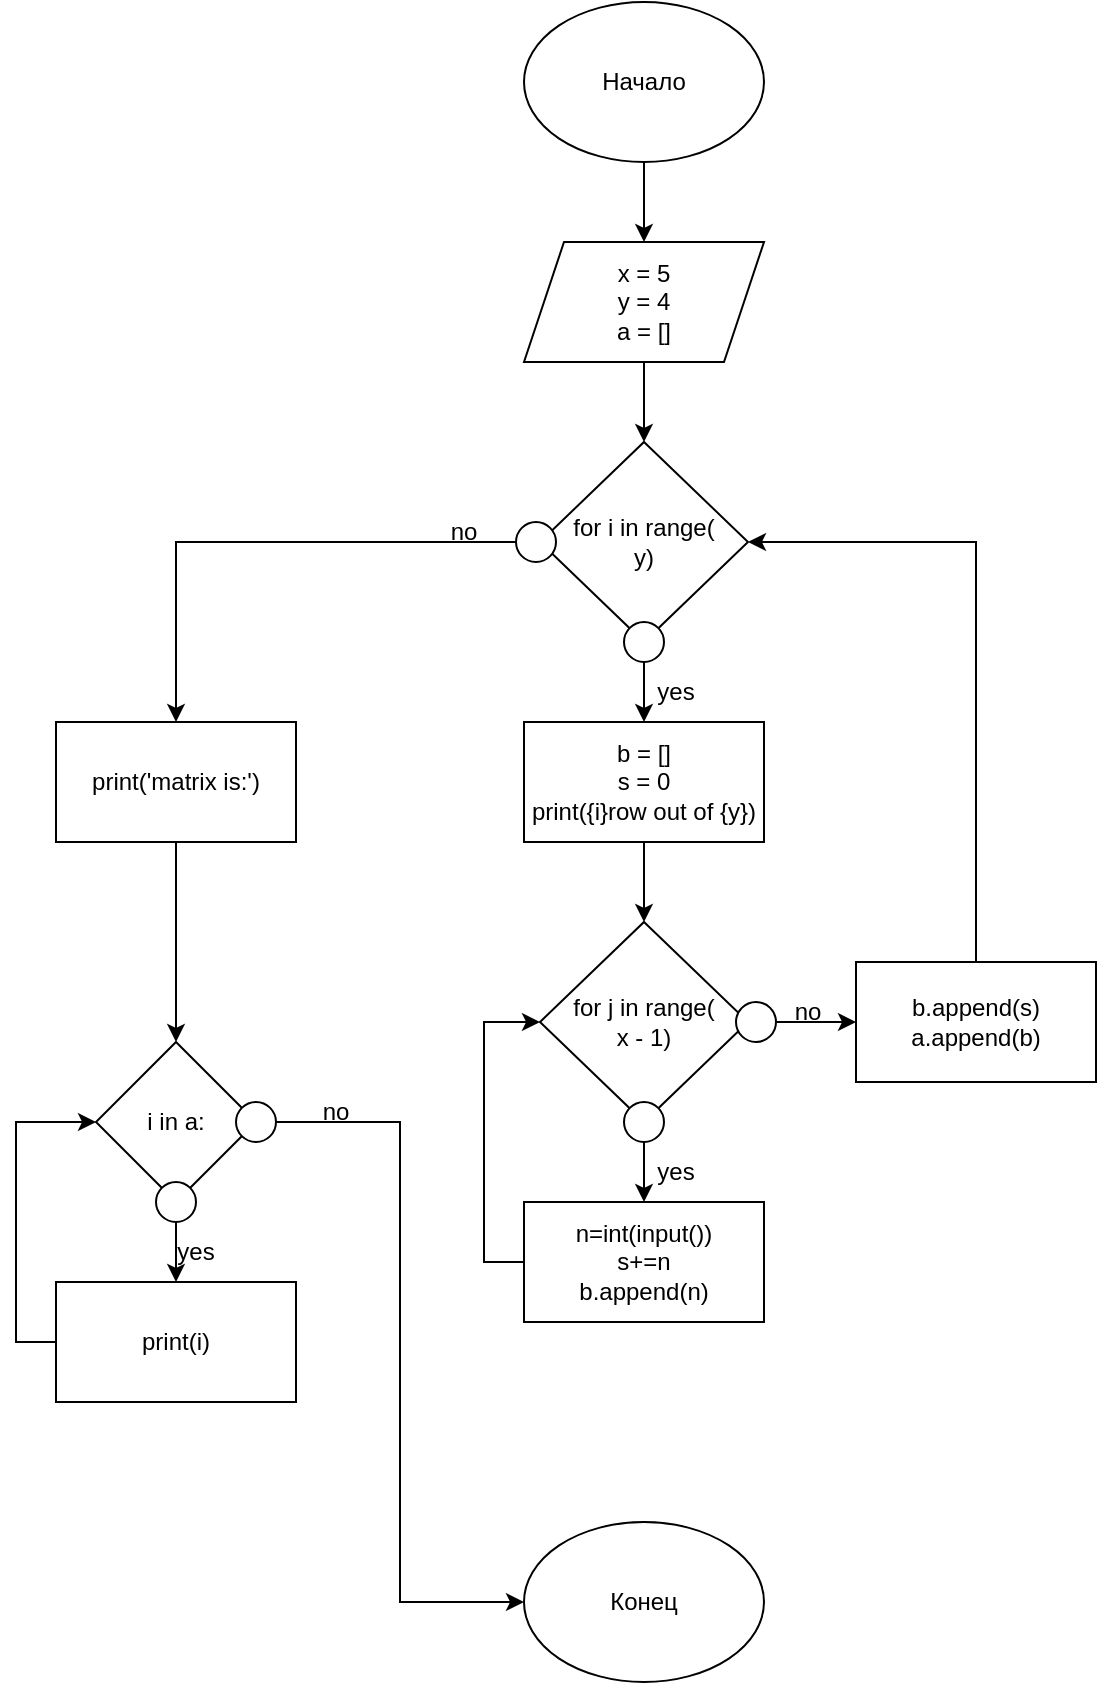 <mxfile version="17.5.0" type="device"><diagram id="iSD1q9Sx8r7tsx6aIqNw" name="Page-1"><mxGraphModel dx="1422" dy="762" grid="1" gridSize="10" guides="1" tooltips="1" connect="1" arrows="1" fold="1" page="1" pageScale="1" pageWidth="827" pageHeight="1169" math="0" shadow="0"><root><mxCell id="0"/><mxCell id="1" parent="0"/><mxCell id="_KNid0z0M6ocU2a-lhcP-3" value="" style="edgeStyle=orthogonalEdgeStyle;rounded=0;orthogonalLoop=1;jettySize=auto;html=1;" edge="1" parent="1" source="_KNid0z0M6ocU2a-lhcP-1" target="_KNid0z0M6ocU2a-lhcP-2"><mxGeometry relative="1" as="geometry"/></mxCell><mxCell id="_KNid0z0M6ocU2a-lhcP-1" value="Начало" style="ellipse;whiteSpace=wrap;html=1;" vertex="1" parent="1"><mxGeometry x="354" width="120" height="80" as="geometry"/></mxCell><mxCell id="_KNid0z0M6ocU2a-lhcP-5" value="" style="edgeStyle=orthogonalEdgeStyle;rounded=0;orthogonalLoop=1;jettySize=auto;html=1;" edge="1" parent="1" source="_KNid0z0M6ocU2a-lhcP-2" target="_KNid0z0M6ocU2a-lhcP-4"><mxGeometry relative="1" as="geometry"/></mxCell><mxCell id="_KNid0z0M6ocU2a-lhcP-2" value="x = 5&lt;br&gt;y = 4&lt;br&gt;a = []" style="shape=parallelogram;perimeter=parallelogramPerimeter;whiteSpace=wrap;html=1;fixedSize=1;" vertex="1" parent="1"><mxGeometry x="354" y="120" width="120" height="60" as="geometry"/></mxCell><mxCell id="_KNid0z0M6ocU2a-lhcP-4" value="for i in range(&lt;br&gt;y)" style="rhombus;whiteSpace=wrap;html=1;" vertex="1" parent="1"><mxGeometry x="362" y="220" width="104" height="100" as="geometry"/></mxCell><mxCell id="_KNid0z0M6ocU2a-lhcP-24" style="edgeStyle=orthogonalEdgeStyle;rounded=0;orthogonalLoop=1;jettySize=auto;html=1;entryX=0.5;entryY=0;entryDx=0;entryDy=0;" edge="1" parent="1" source="_KNid0z0M6ocU2a-lhcP-7" target="_KNid0z0M6ocU2a-lhcP-23"><mxGeometry relative="1" as="geometry"/></mxCell><mxCell id="_KNid0z0M6ocU2a-lhcP-7" value="" style="ellipse;whiteSpace=wrap;html=1;aspect=fixed;" vertex="1" parent="1"><mxGeometry x="350" y="260" width="20" height="20" as="geometry"/></mxCell><mxCell id="_KNid0z0M6ocU2a-lhcP-10" value="" style="edgeStyle=orthogonalEdgeStyle;rounded=0;orthogonalLoop=1;jettySize=auto;html=1;" edge="1" parent="1" source="_KNid0z0M6ocU2a-lhcP-8" target="_KNid0z0M6ocU2a-lhcP-9"><mxGeometry relative="1" as="geometry"/></mxCell><mxCell id="_KNid0z0M6ocU2a-lhcP-8" value="" style="ellipse;whiteSpace=wrap;html=1;aspect=fixed;" vertex="1" parent="1"><mxGeometry x="404" y="310" width="20" height="20" as="geometry"/></mxCell><mxCell id="_KNid0z0M6ocU2a-lhcP-13" value="" style="edgeStyle=orthogonalEdgeStyle;rounded=0;orthogonalLoop=1;jettySize=auto;html=1;" edge="1" parent="1" source="_KNid0z0M6ocU2a-lhcP-9" target="_KNid0z0M6ocU2a-lhcP-12"><mxGeometry relative="1" as="geometry"/></mxCell><mxCell id="_KNid0z0M6ocU2a-lhcP-9" value="b = []&lt;br&gt;s = 0&lt;br&gt;print({i}row out of {y})" style="rounded=0;whiteSpace=wrap;html=1;" vertex="1" parent="1"><mxGeometry x="354" y="360" width="120" height="60" as="geometry"/></mxCell><mxCell id="_KNid0z0M6ocU2a-lhcP-11" value="yes" style="text;html=1;strokeColor=none;fillColor=none;align=center;verticalAlign=middle;whiteSpace=wrap;rounded=0;" vertex="1" parent="1"><mxGeometry x="400" y="330" width="60" height="30" as="geometry"/></mxCell><mxCell id="_KNid0z0M6ocU2a-lhcP-12" value="for j in range(&lt;br&gt;x - 1)" style="rhombus;whiteSpace=wrap;html=1;" vertex="1" parent="1"><mxGeometry x="362" y="460" width="104" height="100" as="geometry"/></mxCell><mxCell id="_KNid0z0M6ocU2a-lhcP-21" value="" style="edgeStyle=orthogonalEdgeStyle;rounded=0;orthogonalLoop=1;jettySize=auto;html=1;" edge="1" parent="1" source="_KNid0z0M6ocU2a-lhcP-14" target="_KNid0z0M6ocU2a-lhcP-20"><mxGeometry relative="1" as="geometry"/></mxCell><mxCell id="_KNid0z0M6ocU2a-lhcP-14" value="" style="ellipse;whiteSpace=wrap;html=1;aspect=fixed;" vertex="1" parent="1"><mxGeometry x="460" y="500" width="20" height="20" as="geometry"/></mxCell><mxCell id="_KNid0z0M6ocU2a-lhcP-17" value="" style="edgeStyle=orthogonalEdgeStyle;rounded=0;orthogonalLoop=1;jettySize=auto;html=1;" edge="1" parent="1" source="_KNid0z0M6ocU2a-lhcP-15" target="_KNid0z0M6ocU2a-lhcP-16"><mxGeometry relative="1" as="geometry"/></mxCell><mxCell id="_KNid0z0M6ocU2a-lhcP-15" value="" style="ellipse;whiteSpace=wrap;html=1;aspect=fixed;" vertex="1" parent="1"><mxGeometry x="404" y="550" width="20" height="20" as="geometry"/></mxCell><mxCell id="_KNid0z0M6ocU2a-lhcP-19" style="edgeStyle=orthogonalEdgeStyle;rounded=0;orthogonalLoop=1;jettySize=auto;html=1;entryX=0;entryY=0.5;entryDx=0;entryDy=0;exitX=0;exitY=0.5;exitDx=0;exitDy=0;" edge="1" parent="1" source="_KNid0z0M6ocU2a-lhcP-16" target="_KNid0z0M6ocU2a-lhcP-12"><mxGeometry relative="1" as="geometry"/></mxCell><mxCell id="_KNid0z0M6ocU2a-lhcP-16" value="n=int(input())&lt;br&gt;s+=n&lt;br&gt;b.append(n)" style="rounded=0;whiteSpace=wrap;html=1;" vertex="1" parent="1"><mxGeometry x="354" y="600" width="120" height="60" as="geometry"/></mxCell><mxCell id="_KNid0z0M6ocU2a-lhcP-18" value="yes" style="text;html=1;strokeColor=none;fillColor=none;align=center;verticalAlign=middle;whiteSpace=wrap;rounded=0;" vertex="1" parent="1"><mxGeometry x="400" y="570" width="60" height="30" as="geometry"/></mxCell><mxCell id="_KNid0z0M6ocU2a-lhcP-22" style="edgeStyle=orthogonalEdgeStyle;rounded=0;orthogonalLoop=1;jettySize=auto;html=1;entryX=1;entryY=0.5;entryDx=0;entryDy=0;exitX=0.5;exitY=0;exitDx=0;exitDy=0;" edge="1" parent="1" source="_KNid0z0M6ocU2a-lhcP-20" target="_KNid0z0M6ocU2a-lhcP-4"><mxGeometry relative="1" as="geometry"/></mxCell><mxCell id="_KNid0z0M6ocU2a-lhcP-20" value="b.append(s)&lt;br&gt;a.append(b)" style="rounded=0;whiteSpace=wrap;html=1;" vertex="1" parent="1"><mxGeometry x="520" y="480" width="120" height="60" as="geometry"/></mxCell><mxCell id="_KNid0z0M6ocU2a-lhcP-27" value="" style="edgeStyle=orthogonalEdgeStyle;rounded=0;orthogonalLoop=1;jettySize=auto;html=1;" edge="1" parent="1" source="_KNid0z0M6ocU2a-lhcP-23" target="_KNid0z0M6ocU2a-lhcP-26"><mxGeometry relative="1" as="geometry"/></mxCell><mxCell id="_KNid0z0M6ocU2a-lhcP-23" value="print('matrix is:')" style="rounded=0;whiteSpace=wrap;html=1;" vertex="1" parent="1"><mxGeometry x="120" y="360" width="120" height="60" as="geometry"/></mxCell><mxCell id="_KNid0z0M6ocU2a-lhcP-25" value="no" style="text;html=1;strokeColor=none;fillColor=none;align=center;verticalAlign=middle;whiteSpace=wrap;rounded=0;" vertex="1" parent="1"><mxGeometry x="294" y="250" width="60" height="30" as="geometry"/></mxCell><mxCell id="_KNid0z0M6ocU2a-lhcP-26" value="i in a:" style="rhombus;whiteSpace=wrap;html=1;" vertex="1" parent="1"><mxGeometry x="140" y="520" width="80" height="80" as="geometry"/></mxCell><mxCell id="_KNid0z0M6ocU2a-lhcP-31" value="" style="edgeStyle=orthogonalEdgeStyle;rounded=0;orthogonalLoop=1;jettySize=auto;html=1;" edge="1" parent="1" source="_KNid0z0M6ocU2a-lhcP-28" target="_KNid0z0M6ocU2a-lhcP-30"><mxGeometry relative="1" as="geometry"/></mxCell><mxCell id="_KNid0z0M6ocU2a-lhcP-28" value="" style="ellipse;whiteSpace=wrap;html=1;aspect=fixed;" vertex="1" parent="1"><mxGeometry x="170" y="590" width="20" height="20" as="geometry"/></mxCell><mxCell id="_KNid0z0M6ocU2a-lhcP-35" style="edgeStyle=orthogonalEdgeStyle;rounded=0;orthogonalLoop=1;jettySize=auto;html=1;entryX=0;entryY=0.5;entryDx=0;entryDy=0;" edge="1" parent="1" source="_KNid0z0M6ocU2a-lhcP-29" target="_KNid0z0M6ocU2a-lhcP-34"><mxGeometry relative="1" as="geometry"/></mxCell><mxCell id="_KNid0z0M6ocU2a-lhcP-29" value="" style="ellipse;whiteSpace=wrap;html=1;aspect=fixed;" vertex="1" parent="1"><mxGeometry x="210" y="550" width="20" height="20" as="geometry"/></mxCell><mxCell id="_KNid0z0M6ocU2a-lhcP-37" style="edgeStyle=orthogonalEdgeStyle;rounded=0;orthogonalLoop=1;jettySize=auto;html=1;entryX=0;entryY=0.5;entryDx=0;entryDy=0;exitX=0;exitY=0.5;exitDx=0;exitDy=0;" edge="1" parent="1" source="_KNid0z0M6ocU2a-lhcP-30" target="_KNid0z0M6ocU2a-lhcP-26"><mxGeometry relative="1" as="geometry"/></mxCell><mxCell id="_KNid0z0M6ocU2a-lhcP-30" value="print(i)" style="rounded=0;whiteSpace=wrap;html=1;" vertex="1" parent="1"><mxGeometry x="120" y="640" width="120" height="60" as="geometry"/></mxCell><mxCell id="_KNid0z0M6ocU2a-lhcP-32" value="yes" style="text;html=1;strokeColor=none;fillColor=none;align=center;verticalAlign=middle;whiteSpace=wrap;rounded=0;" vertex="1" parent="1"><mxGeometry x="160" y="610" width="60" height="30" as="geometry"/></mxCell><mxCell id="_KNid0z0M6ocU2a-lhcP-33" value="no" style="text;html=1;strokeColor=none;fillColor=none;align=center;verticalAlign=middle;whiteSpace=wrap;rounded=0;" vertex="1" parent="1"><mxGeometry x="466" y="490" width="60" height="30" as="geometry"/></mxCell><mxCell id="_KNid0z0M6ocU2a-lhcP-34" value="Конец" style="ellipse;whiteSpace=wrap;html=1;" vertex="1" parent="1"><mxGeometry x="354" y="760" width="120" height="80" as="geometry"/></mxCell><mxCell id="_KNid0z0M6ocU2a-lhcP-36" value="no" style="text;html=1;strokeColor=none;fillColor=none;align=center;verticalAlign=middle;whiteSpace=wrap;rounded=0;" vertex="1" parent="1"><mxGeometry x="230" y="540" width="60" height="30" as="geometry"/></mxCell></root></mxGraphModel></diagram></mxfile>
